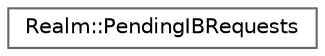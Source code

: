 digraph "Graphical Class Hierarchy"
{
 // LATEX_PDF_SIZE
  bgcolor="transparent";
  edge [fontname=Helvetica,fontsize=10,labelfontname=Helvetica,labelfontsize=10];
  node [fontname=Helvetica,fontsize=10,shape=box,height=0.2,width=0.4];
  rankdir="LR";
  Node0 [id="Node000000",label="Realm::PendingIBRequests",height=0.2,width=0.4,color="grey40", fillcolor="white", style="filled",URL="$classRealm_1_1PendingIBRequests.html",tooltip=" "];
}

